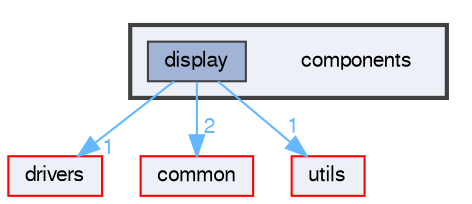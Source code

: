 digraph "components"
{
 // LATEX_PDF_SIZE
  bgcolor="transparent";
  edge [fontname=FreeSans,fontsize=10,labelfontname=FreeSans,labelfontsize=10];
  node [fontname=FreeSans,fontsize=10,shape=box,height=0.2,width=0.4];
  compound=true
  subgraph clusterdir_3effa1d71b9fa9a0cff12f8e225f95e1 {
    graph [ bgcolor="#edf0f7", pencolor="grey25", label="", fontname=FreeSans,fontsize=10 style="filled,bold", URL="dir_3effa1d71b9fa9a0cff12f8e225f95e1.html",tooltip=""]
    dir_3effa1d71b9fa9a0cff12f8e225f95e1 [shape=plaintext, label="components"];
  dir_9c785bb692f91f39d7f174421f0a4a1c [label="display", fillcolor="#a2b4d6", color="grey25", style="filled", URL="dir_9c785bb692f91f39d7f174421f0a4a1c.html",tooltip=""];
  }
  dir_23452eaafd74a0dfcbccff24142d67ec [label="drivers", fillcolor="#edf0f7", color="red", style="filled", URL="dir_23452eaafd74a0dfcbccff24142d67ec.html",tooltip=""];
  dir_bdd9a5d540de89e9fe90efdfc6973a4f [label="common", fillcolor="#edf0f7", color="red", style="filled", URL="dir_bdd9a5d540de89e9fe90efdfc6973a4f.html",tooltip=""];
  dir_7dbb3f8d9b3c7f1bbfe241818c433d10 [label="utils", fillcolor="#edf0f7", color="red", style="filled", URL="dir_7dbb3f8d9b3c7f1bbfe241818c433d10.html",tooltip=""];
  dir_9c785bb692f91f39d7f174421f0a4a1c->dir_23452eaafd74a0dfcbccff24142d67ec [headlabel="1", labeldistance=1.5 headhref="dir_000012_000014.html" color="steelblue1" fontcolor="steelblue1"];
  dir_9c785bb692f91f39d7f174421f0a4a1c->dir_bdd9a5d540de89e9fe90efdfc6973a4f [headlabel="2", labeldistance=1.5 headhref="dir_000012_000006.html" color="steelblue1" fontcolor="steelblue1"];
  dir_9c785bb692f91f39d7f174421f0a4a1c->dir_7dbb3f8d9b3c7f1bbfe241818c433d10 [headlabel="1", labeldistance=1.5 headhref="dir_000012_000068.html" color="steelblue1" fontcolor="steelblue1"];
}
